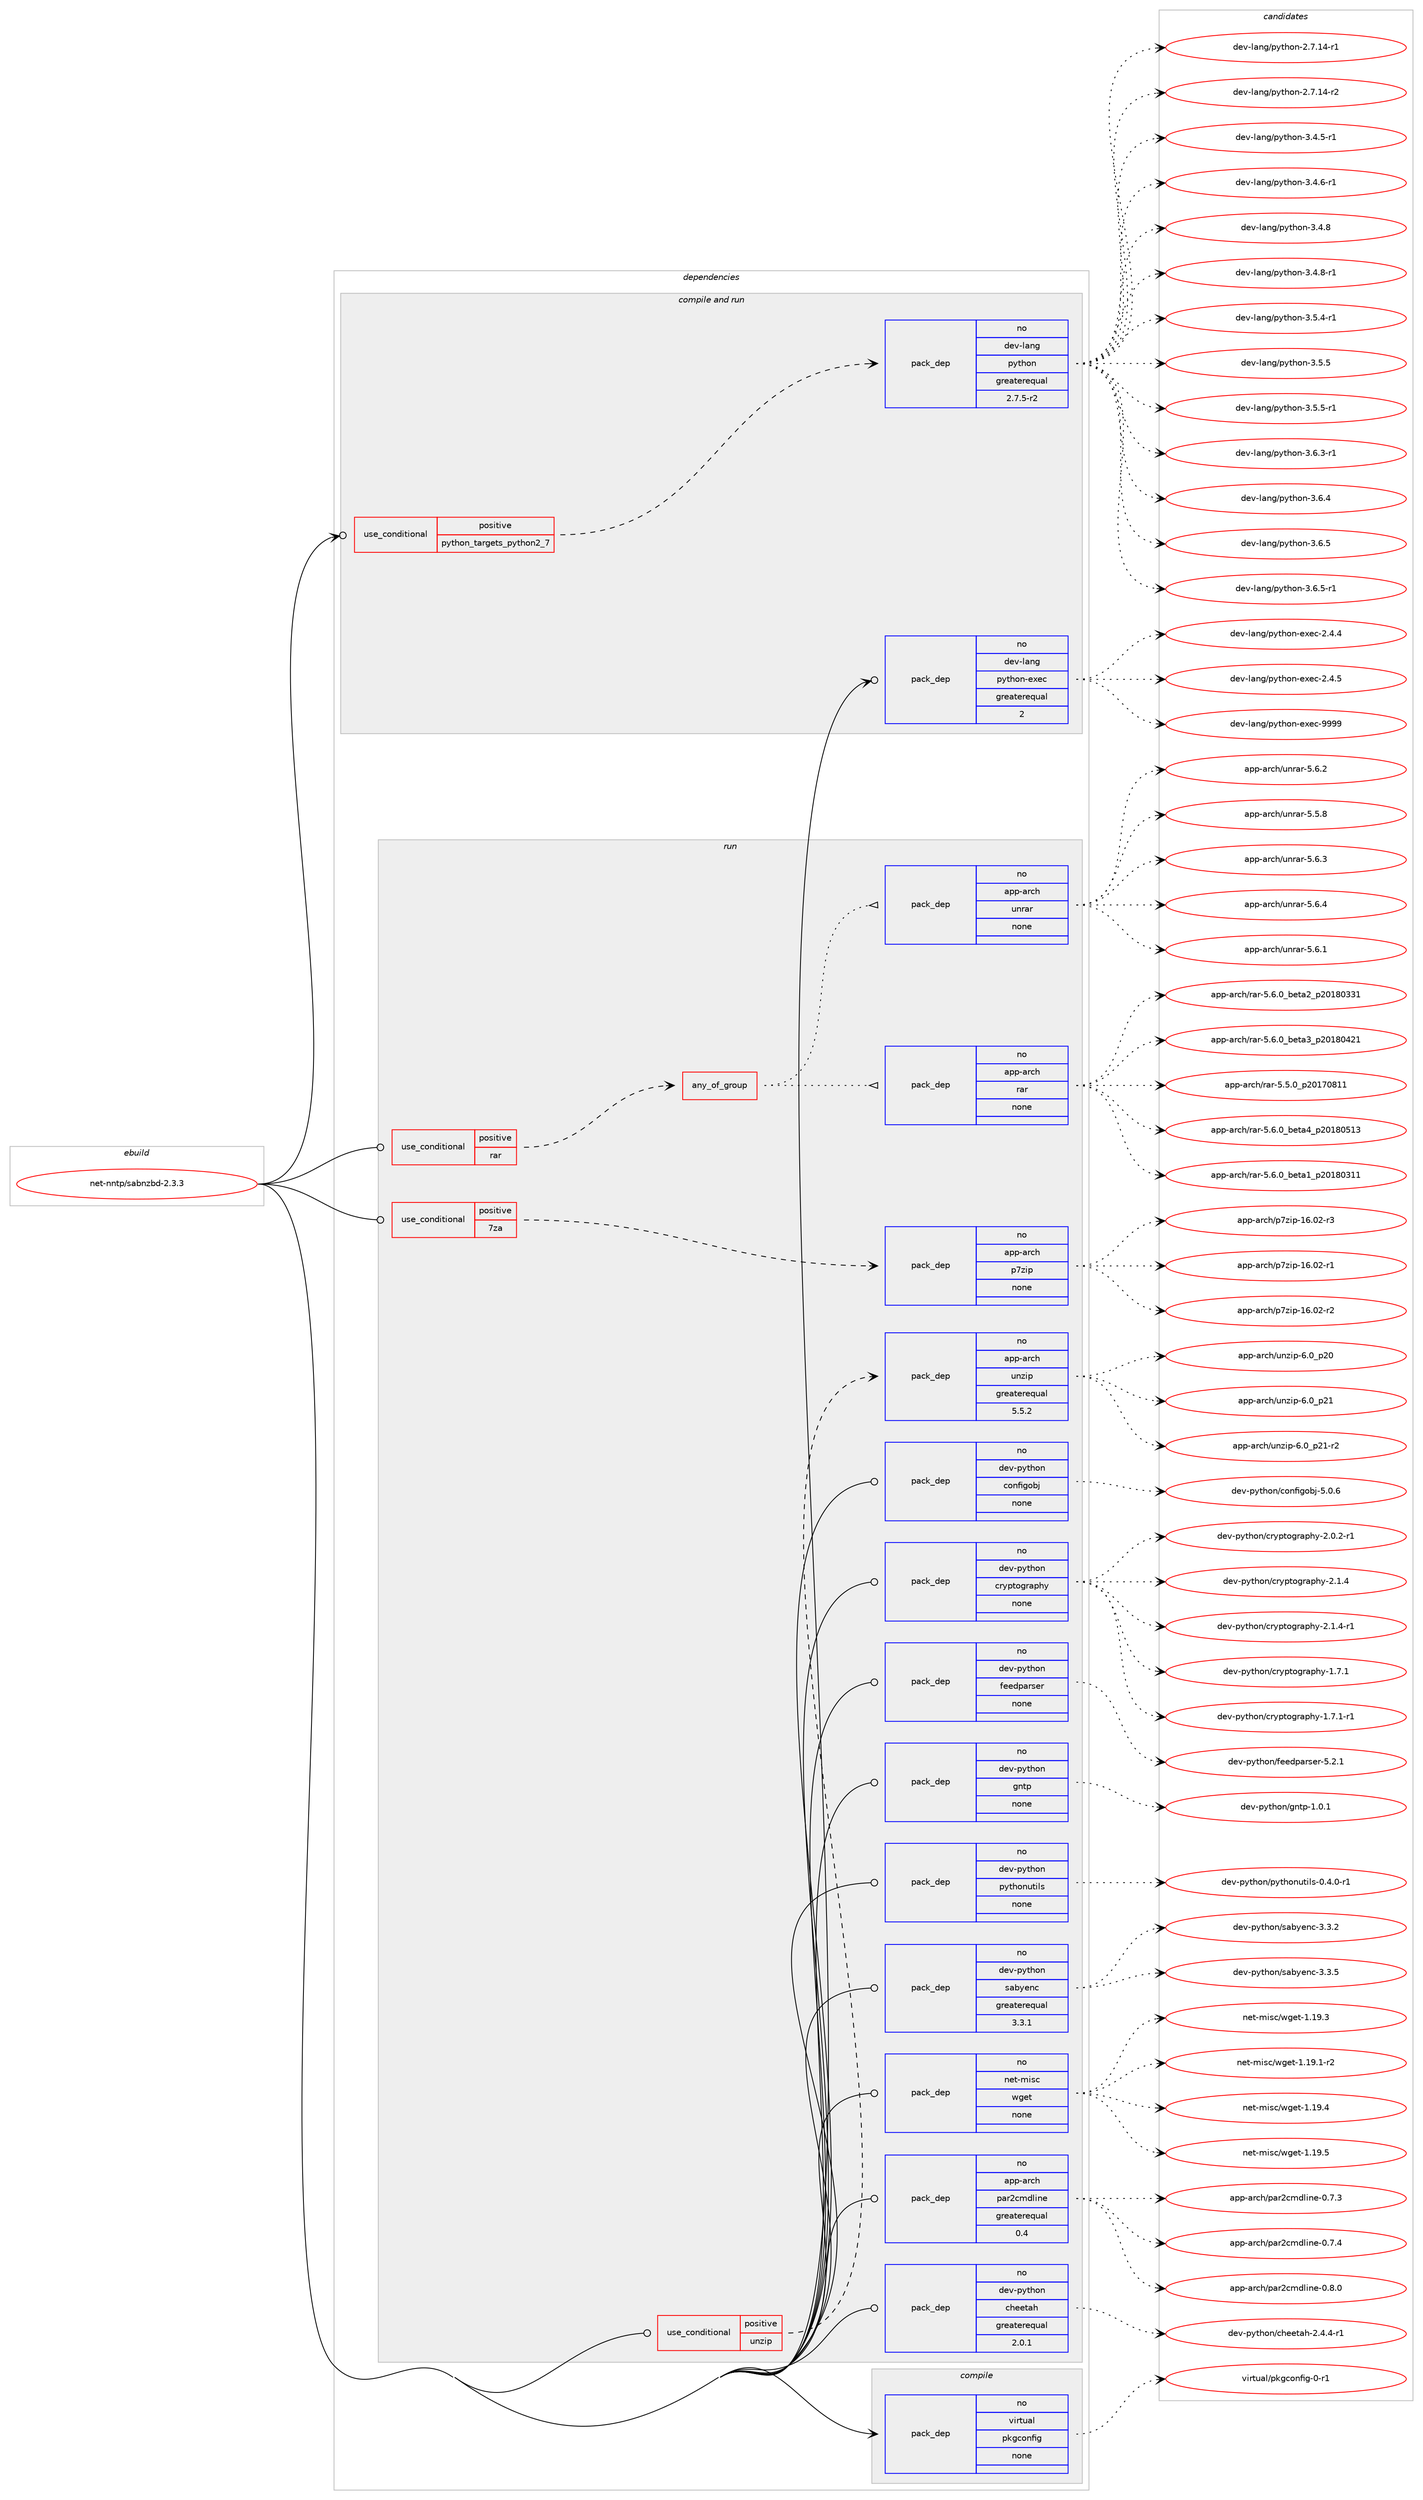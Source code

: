 digraph prolog {

# *************
# Graph options
# *************

newrank=true;
concentrate=true;
compound=true;
graph [rankdir=LR,fontname=Helvetica,fontsize=10,ranksep=1.5];#, ranksep=2.5, nodesep=0.2];
edge  [arrowhead=vee];
node  [fontname=Helvetica,fontsize=10];

# **********
# The ebuild
# **********

subgraph cluster_leftcol {
color=gray;
rank=same;
label=<<i>ebuild</i>>;
id [label="net-nntp/sabnzbd-2.3.3", color=red, width=4, href="../net-nntp/sabnzbd-2.3.3.svg"];
}

# ****************
# The dependencies
# ****************

subgraph cluster_midcol {
color=gray;
label=<<i>dependencies</i>>;
subgraph cluster_compile {
fillcolor="#eeeeee";
style=filled;
label=<<i>compile</i>>;
subgraph pack1452 {
dependency2156 [label=<<TABLE BORDER="0" CELLBORDER="1" CELLSPACING="0" CELLPADDING="4" WIDTH="220"><TR><TD ROWSPAN="6" CELLPADDING="30">pack_dep</TD></TR><TR><TD WIDTH="110">no</TD></TR><TR><TD>virtual</TD></TR><TR><TD>pkgconfig</TD></TR><TR><TD>none</TD></TR><TR><TD></TD></TR></TABLE>>, shape=none, color=blue];
}
id:e -> dependency2156:w [weight=20,style="solid",arrowhead="vee"];
}
subgraph cluster_compileandrun {
fillcolor="#eeeeee";
style=filled;
label=<<i>compile and run</i>>;
subgraph cond677 {
dependency2157 [label=<<TABLE BORDER="0" CELLBORDER="1" CELLSPACING="0" CELLPADDING="4"><TR><TD ROWSPAN="3" CELLPADDING="10">use_conditional</TD></TR><TR><TD>positive</TD></TR><TR><TD>python_targets_python2_7</TD></TR></TABLE>>, shape=none, color=red];
subgraph pack1453 {
dependency2158 [label=<<TABLE BORDER="0" CELLBORDER="1" CELLSPACING="0" CELLPADDING="4" WIDTH="220"><TR><TD ROWSPAN="6" CELLPADDING="30">pack_dep</TD></TR><TR><TD WIDTH="110">no</TD></TR><TR><TD>dev-lang</TD></TR><TR><TD>python</TD></TR><TR><TD>greaterequal</TD></TR><TR><TD>2.7.5-r2</TD></TR></TABLE>>, shape=none, color=blue];
}
dependency2157:e -> dependency2158:w [weight=20,style="dashed",arrowhead="vee"];
}
id:e -> dependency2157:w [weight=20,style="solid",arrowhead="odotvee"];
subgraph pack1454 {
dependency2159 [label=<<TABLE BORDER="0" CELLBORDER="1" CELLSPACING="0" CELLPADDING="4" WIDTH="220"><TR><TD ROWSPAN="6" CELLPADDING="30">pack_dep</TD></TR><TR><TD WIDTH="110">no</TD></TR><TR><TD>dev-lang</TD></TR><TR><TD>python-exec</TD></TR><TR><TD>greaterequal</TD></TR><TR><TD>2</TD></TR></TABLE>>, shape=none, color=blue];
}
id:e -> dependency2159:w [weight=20,style="solid",arrowhead="odotvee"];
}
subgraph cluster_run {
fillcolor="#eeeeee";
style=filled;
label=<<i>run</i>>;
subgraph cond678 {
dependency2160 [label=<<TABLE BORDER="0" CELLBORDER="1" CELLSPACING="0" CELLPADDING="4"><TR><TD ROWSPAN="3" CELLPADDING="10">use_conditional</TD></TR><TR><TD>positive</TD></TR><TR><TD>7za</TD></TR></TABLE>>, shape=none, color=red];
subgraph pack1455 {
dependency2161 [label=<<TABLE BORDER="0" CELLBORDER="1" CELLSPACING="0" CELLPADDING="4" WIDTH="220"><TR><TD ROWSPAN="6" CELLPADDING="30">pack_dep</TD></TR><TR><TD WIDTH="110">no</TD></TR><TR><TD>app-arch</TD></TR><TR><TD>p7zip</TD></TR><TR><TD>none</TD></TR><TR><TD></TD></TR></TABLE>>, shape=none, color=blue];
}
dependency2160:e -> dependency2161:w [weight=20,style="dashed",arrowhead="vee"];
}
id:e -> dependency2160:w [weight=20,style="solid",arrowhead="odot"];
subgraph cond679 {
dependency2162 [label=<<TABLE BORDER="0" CELLBORDER="1" CELLSPACING="0" CELLPADDING="4"><TR><TD ROWSPAN="3" CELLPADDING="10">use_conditional</TD></TR><TR><TD>positive</TD></TR><TR><TD>rar</TD></TR></TABLE>>, shape=none, color=red];
subgraph any29 {
dependency2163 [label=<<TABLE BORDER="0" CELLBORDER="1" CELLSPACING="0" CELLPADDING="4"><TR><TD CELLPADDING="10">any_of_group</TD></TR></TABLE>>, shape=none, color=red];subgraph pack1456 {
dependency2164 [label=<<TABLE BORDER="0" CELLBORDER="1" CELLSPACING="0" CELLPADDING="4" WIDTH="220"><TR><TD ROWSPAN="6" CELLPADDING="30">pack_dep</TD></TR><TR><TD WIDTH="110">no</TD></TR><TR><TD>app-arch</TD></TR><TR><TD>unrar</TD></TR><TR><TD>none</TD></TR><TR><TD></TD></TR></TABLE>>, shape=none, color=blue];
}
dependency2163:e -> dependency2164:w [weight=20,style="dotted",arrowhead="oinv"];
subgraph pack1457 {
dependency2165 [label=<<TABLE BORDER="0" CELLBORDER="1" CELLSPACING="0" CELLPADDING="4" WIDTH="220"><TR><TD ROWSPAN="6" CELLPADDING="30">pack_dep</TD></TR><TR><TD WIDTH="110">no</TD></TR><TR><TD>app-arch</TD></TR><TR><TD>rar</TD></TR><TR><TD>none</TD></TR><TR><TD></TD></TR></TABLE>>, shape=none, color=blue];
}
dependency2163:e -> dependency2165:w [weight=20,style="dotted",arrowhead="oinv"];
}
dependency2162:e -> dependency2163:w [weight=20,style="dashed",arrowhead="vee"];
}
id:e -> dependency2162:w [weight=20,style="solid",arrowhead="odot"];
subgraph cond680 {
dependency2166 [label=<<TABLE BORDER="0" CELLBORDER="1" CELLSPACING="0" CELLPADDING="4"><TR><TD ROWSPAN="3" CELLPADDING="10">use_conditional</TD></TR><TR><TD>positive</TD></TR><TR><TD>unzip</TD></TR></TABLE>>, shape=none, color=red];
subgraph pack1458 {
dependency2167 [label=<<TABLE BORDER="0" CELLBORDER="1" CELLSPACING="0" CELLPADDING="4" WIDTH="220"><TR><TD ROWSPAN="6" CELLPADDING="30">pack_dep</TD></TR><TR><TD WIDTH="110">no</TD></TR><TR><TD>app-arch</TD></TR><TR><TD>unzip</TD></TR><TR><TD>greaterequal</TD></TR><TR><TD>5.5.2</TD></TR></TABLE>>, shape=none, color=blue];
}
dependency2166:e -> dependency2167:w [weight=20,style="dashed",arrowhead="vee"];
}
id:e -> dependency2166:w [weight=20,style="solid",arrowhead="odot"];
subgraph pack1459 {
dependency2168 [label=<<TABLE BORDER="0" CELLBORDER="1" CELLSPACING="0" CELLPADDING="4" WIDTH="220"><TR><TD ROWSPAN="6" CELLPADDING="30">pack_dep</TD></TR><TR><TD WIDTH="110">no</TD></TR><TR><TD>app-arch</TD></TR><TR><TD>par2cmdline</TD></TR><TR><TD>greaterequal</TD></TR><TR><TD>0.4</TD></TR></TABLE>>, shape=none, color=blue];
}
id:e -> dependency2168:w [weight=20,style="solid",arrowhead="odot"];
subgraph pack1460 {
dependency2169 [label=<<TABLE BORDER="0" CELLBORDER="1" CELLSPACING="0" CELLPADDING="4" WIDTH="220"><TR><TD ROWSPAN="6" CELLPADDING="30">pack_dep</TD></TR><TR><TD WIDTH="110">no</TD></TR><TR><TD>dev-python</TD></TR><TR><TD>cheetah</TD></TR><TR><TD>greaterequal</TD></TR><TR><TD>2.0.1</TD></TR></TABLE>>, shape=none, color=blue];
}
id:e -> dependency2169:w [weight=20,style="solid",arrowhead="odot"];
subgraph pack1461 {
dependency2170 [label=<<TABLE BORDER="0" CELLBORDER="1" CELLSPACING="0" CELLPADDING="4" WIDTH="220"><TR><TD ROWSPAN="6" CELLPADDING="30">pack_dep</TD></TR><TR><TD WIDTH="110">no</TD></TR><TR><TD>dev-python</TD></TR><TR><TD>configobj</TD></TR><TR><TD>none</TD></TR><TR><TD></TD></TR></TABLE>>, shape=none, color=blue];
}
id:e -> dependency2170:w [weight=20,style="solid",arrowhead="odot"];
subgraph pack1462 {
dependency2171 [label=<<TABLE BORDER="0" CELLBORDER="1" CELLSPACING="0" CELLPADDING="4" WIDTH="220"><TR><TD ROWSPAN="6" CELLPADDING="30">pack_dep</TD></TR><TR><TD WIDTH="110">no</TD></TR><TR><TD>dev-python</TD></TR><TR><TD>cryptography</TD></TR><TR><TD>none</TD></TR><TR><TD></TD></TR></TABLE>>, shape=none, color=blue];
}
id:e -> dependency2171:w [weight=20,style="solid",arrowhead="odot"];
subgraph pack1463 {
dependency2172 [label=<<TABLE BORDER="0" CELLBORDER="1" CELLSPACING="0" CELLPADDING="4" WIDTH="220"><TR><TD ROWSPAN="6" CELLPADDING="30">pack_dep</TD></TR><TR><TD WIDTH="110">no</TD></TR><TR><TD>dev-python</TD></TR><TR><TD>feedparser</TD></TR><TR><TD>none</TD></TR><TR><TD></TD></TR></TABLE>>, shape=none, color=blue];
}
id:e -> dependency2172:w [weight=20,style="solid",arrowhead="odot"];
subgraph pack1464 {
dependency2173 [label=<<TABLE BORDER="0" CELLBORDER="1" CELLSPACING="0" CELLPADDING="4" WIDTH="220"><TR><TD ROWSPAN="6" CELLPADDING="30">pack_dep</TD></TR><TR><TD WIDTH="110">no</TD></TR><TR><TD>dev-python</TD></TR><TR><TD>gntp</TD></TR><TR><TD>none</TD></TR><TR><TD></TD></TR></TABLE>>, shape=none, color=blue];
}
id:e -> dependency2173:w [weight=20,style="solid",arrowhead="odot"];
subgraph pack1465 {
dependency2174 [label=<<TABLE BORDER="0" CELLBORDER="1" CELLSPACING="0" CELLPADDING="4" WIDTH="220"><TR><TD ROWSPAN="6" CELLPADDING="30">pack_dep</TD></TR><TR><TD WIDTH="110">no</TD></TR><TR><TD>dev-python</TD></TR><TR><TD>pythonutils</TD></TR><TR><TD>none</TD></TR><TR><TD></TD></TR></TABLE>>, shape=none, color=blue];
}
id:e -> dependency2174:w [weight=20,style="solid",arrowhead="odot"];
subgraph pack1466 {
dependency2175 [label=<<TABLE BORDER="0" CELLBORDER="1" CELLSPACING="0" CELLPADDING="4" WIDTH="220"><TR><TD ROWSPAN="6" CELLPADDING="30">pack_dep</TD></TR><TR><TD WIDTH="110">no</TD></TR><TR><TD>dev-python</TD></TR><TR><TD>sabyenc</TD></TR><TR><TD>greaterequal</TD></TR><TR><TD>3.3.1</TD></TR></TABLE>>, shape=none, color=blue];
}
id:e -> dependency2175:w [weight=20,style="solid",arrowhead="odot"];
subgraph pack1467 {
dependency2176 [label=<<TABLE BORDER="0" CELLBORDER="1" CELLSPACING="0" CELLPADDING="4" WIDTH="220"><TR><TD ROWSPAN="6" CELLPADDING="30">pack_dep</TD></TR><TR><TD WIDTH="110">no</TD></TR><TR><TD>net-misc</TD></TR><TR><TD>wget</TD></TR><TR><TD>none</TD></TR><TR><TD></TD></TR></TABLE>>, shape=none, color=blue];
}
id:e -> dependency2176:w [weight=20,style="solid",arrowhead="odot"];
}
}

# **************
# The candidates
# **************

subgraph cluster_choices {
rank=same;
color=gray;
label=<<i>candidates</i>>;

subgraph choice1452 {
color=black;
nodesep=1;
choice11810511411611797108471121071039911111010210510345484511449 [label="virtual/pkgconfig-0-r1", color=red, width=4,href="../virtual/pkgconfig-0-r1.svg"];
dependency2156:e -> choice11810511411611797108471121071039911111010210510345484511449:w [style=dotted,weight="100"];
}
subgraph choice1453 {
color=black;
nodesep=1;
choice100101118451089711010347112121116104111110455046554649524511449 [label="dev-lang/python-2.7.14-r1", color=red, width=4,href="../dev-lang/python-2.7.14-r1.svg"];
choice100101118451089711010347112121116104111110455046554649524511450 [label="dev-lang/python-2.7.14-r2", color=red, width=4,href="../dev-lang/python-2.7.14-r2.svg"];
choice1001011184510897110103471121211161041111104551465246534511449 [label="dev-lang/python-3.4.5-r1", color=red, width=4,href="../dev-lang/python-3.4.5-r1.svg"];
choice1001011184510897110103471121211161041111104551465246544511449 [label="dev-lang/python-3.4.6-r1", color=red, width=4,href="../dev-lang/python-3.4.6-r1.svg"];
choice100101118451089711010347112121116104111110455146524656 [label="dev-lang/python-3.4.8", color=red, width=4,href="../dev-lang/python-3.4.8.svg"];
choice1001011184510897110103471121211161041111104551465246564511449 [label="dev-lang/python-3.4.8-r1", color=red, width=4,href="../dev-lang/python-3.4.8-r1.svg"];
choice1001011184510897110103471121211161041111104551465346524511449 [label="dev-lang/python-3.5.4-r1", color=red, width=4,href="../dev-lang/python-3.5.4-r1.svg"];
choice100101118451089711010347112121116104111110455146534653 [label="dev-lang/python-3.5.5", color=red, width=4,href="../dev-lang/python-3.5.5.svg"];
choice1001011184510897110103471121211161041111104551465346534511449 [label="dev-lang/python-3.5.5-r1", color=red, width=4,href="../dev-lang/python-3.5.5-r1.svg"];
choice1001011184510897110103471121211161041111104551465446514511449 [label="dev-lang/python-3.6.3-r1", color=red, width=4,href="../dev-lang/python-3.6.3-r1.svg"];
choice100101118451089711010347112121116104111110455146544652 [label="dev-lang/python-3.6.4", color=red, width=4,href="../dev-lang/python-3.6.4.svg"];
choice100101118451089711010347112121116104111110455146544653 [label="dev-lang/python-3.6.5", color=red, width=4,href="../dev-lang/python-3.6.5.svg"];
choice1001011184510897110103471121211161041111104551465446534511449 [label="dev-lang/python-3.6.5-r1", color=red, width=4,href="../dev-lang/python-3.6.5-r1.svg"];
dependency2158:e -> choice100101118451089711010347112121116104111110455046554649524511449:w [style=dotted,weight="100"];
dependency2158:e -> choice100101118451089711010347112121116104111110455046554649524511450:w [style=dotted,weight="100"];
dependency2158:e -> choice1001011184510897110103471121211161041111104551465246534511449:w [style=dotted,weight="100"];
dependency2158:e -> choice1001011184510897110103471121211161041111104551465246544511449:w [style=dotted,weight="100"];
dependency2158:e -> choice100101118451089711010347112121116104111110455146524656:w [style=dotted,weight="100"];
dependency2158:e -> choice1001011184510897110103471121211161041111104551465246564511449:w [style=dotted,weight="100"];
dependency2158:e -> choice1001011184510897110103471121211161041111104551465346524511449:w [style=dotted,weight="100"];
dependency2158:e -> choice100101118451089711010347112121116104111110455146534653:w [style=dotted,weight="100"];
dependency2158:e -> choice1001011184510897110103471121211161041111104551465346534511449:w [style=dotted,weight="100"];
dependency2158:e -> choice1001011184510897110103471121211161041111104551465446514511449:w [style=dotted,weight="100"];
dependency2158:e -> choice100101118451089711010347112121116104111110455146544652:w [style=dotted,weight="100"];
dependency2158:e -> choice100101118451089711010347112121116104111110455146544653:w [style=dotted,weight="100"];
dependency2158:e -> choice1001011184510897110103471121211161041111104551465446534511449:w [style=dotted,weight="100"];
}
subgraph choice1454 {
color=black;
nodesep=1;
choice1001011184510897110103471121211161041111104510112010199455046524652 [label="dev-lang/python-exec-2.4.4", color=red, width=4,href="../dev-lang/python-exec-2.4.4.svg"];
choice1001011184510897110103471121211161041111104510112010199455046524653 [label="dev-lang/python-exec-2.4.5", color=red, width=4,href="../dev-lang/python-exec-2.4.5.svg"];
choice10010111845108971101034711212111610411111045101120101994557575757 [label="dev-lang/python-exec-9999", color=red, width=4,href="../dev-lang/python-exec-9999.svg"];
dependency2159:e -> choice1001011184510897110103471121211161041111104510112010199455046524652:w [style=dotted,weight="100"];
dependency2159:e -> choice1001011184510897110103471121211161041111104510112010199455046524653:w [style=dotted,weight="100"];
dependency2159:e -> choice10010111845108971101034711212111610411111045101120101994557575757:w [style=dotted,weight="100"];
}
subgraph choice1455 {
color=black;
nodesep=1;
choice9711211245971149910447112551221051124549544648504511449 [label="app-arch/p7zip-16.02-r1", color=red, width=4,href="../app-arch/p7zip-16.02-r1.svg"];
choice9711211245971149910447112551221051124549544648504511450 [label="app-arch/p7zip-16.02-r2", color=red, width=4,href="../app-arch/p7zip-16.02-r2.svg"];
choice9711211245971149910447112551221051124549544648504511451 [label="app-arch/p7zip-16.02-r3", color=red, width=4,href="../app-arch/p7zip-16.02-r3.svg"];
dependency2161:e -> choice9711211245971149910447112551221051124549544648504511449:w [style=dotted,weight="100"];
dependency2161:e -> choice9711211245971149910447112551221051124549544648504511450:w [style=dotted,weight="100"];
dependency2161:e -> choice9711211245971149910447112551221051124549544648504511451:w [style=dotted,weight="100"];
}
subgraph choice1456 {
color=black;
nodesep=1;
choice971121124597114991044711711011497114455346544649 [label="app-arch/unrar-5.6.1", color=red, width=4,href="../app-arch/unrar-5.6.1.svg"];
choice971121124597114991044711711011497114455346544650 [label="app-arch/unrar-5.6.2", color=red, width=4,href="../app-arch/unrar-5.6.2.svg"];
choice971121124597114991044711711011497114455346534656 [label="app-arch/unrar-5.5.8", color=red, width=4,href="../app-arch/unrar-5.5.8.svg"];
choice971121124597114991044711711011497114455346544651 [label="app-arch/unrar-5.6.3", color=red, width=4,href="../app-arch/unrar-5.6.3.svg"];
choice971121124597114991044711711011497114455346544652 [label="app-arch/unrar-5.6.4", color=red, width=4,href="../app-arch/unrar-5.6.4.svg"];
dependency2164:e -> choice971121124597114991044711711011497114455346544649:w [style=dotted,weight="100"];
dependency2164:e -> choice971121124597114991044711711011497114455346544650:w [style=dotted,weight="100"];
dependency2164:e -> choice971121124597114991044711711011497114455346534656:w [style=dotted,weight="100"];
dependency2164:e -> choice971121124597114991044711711011497114455346544651:w [style=dotted,weight="100"];
dependency2164:e -> choice971121124597114991044711711011497114455346544652:w [style=dotted,weight="100"];
}
subgraph choice1457 {
color=black;
nodesep=1;
choice97112112459711499104471149711445534654464895981011169749951125048495648514949 [label="app-arch/rar-5.6.0_beta1_p20180311", color=red, width=4,href="../app-arch/rar-5.6.0_beta1_p20180311.svg"];
choice97112112459711499104471149711445534654464895981011169750951125048495648515149 [label="app-arch/rar-5.6.0_beta2_p20180331", color=red, width=4,href="../app-arch/rar-5.6.0_beta2_p20180331.svg"];
choice97112112459711499104471149711445534654464895981011169751951125048495648525049 [label="app-arch/rar-5.6.0_beta3_p20180421", color=red, width=4,href="../app-arch/rar-5.6.0_beta3_p20180421.svg"];
choice971121124597114991044711497114455346534648951125048495548564949 [label="app-arch/rar-5.5.0_p20170811", color=red, width=4,href="../app-arch/rar-5.5.0_p20170811.svg"];
choice97112112459711499104471149711445534654464895981011169752951125048495648534951 [label="app-arch/rar-5.6.0_beta4_p20180513", color=red, width=4,href="../app-arch/rar-5.6.0_beta4_p20180513.svg"];
dependency2165:e -> choice97112112459711499104471149711445534654464895981011169749951125048495648514949:w [style=dotted,weight="100"];
dependency2165:e -> choice97112112459711499104471149711445534654464895981011169750951125048495648515149:w [style=dotted,weight="100"];
dependency2165:e -> choice97112112459711499104471149711445534654464895981011169751951125048495648525049:w [style=dotted,weight="100"];
dependency2165:e -> choice971121124597114991044711497114455346534648951125048495548564949:w [style=dotted,weight="100"];
dependency2165:e -> choice97112112459711499104471149711445534654464895981011169752951125048495648534951:w [style=dotted,weight="100"];
}
subgraph choice1458 {
color=black;
nodesep=1;
choice971121124597114991044711711012210511245544648951125048 [label="app-arch/unzip-6.0_p20", color=red, width=4,href="../app-arch/unzip-6.0_p20.svg"];
choice971121124597114991044711711012210511245544648951125049 [label="app-arch/unzip-6.0_p21", color=red, width=4,href="../app-arch/unzip-6.0_p21.svg"];
choice9711211245971149910447117110122105112455446489511250494511450 [label="app-arch/unzip-6.0_p21-r2", color=red, width=4,href="../app-arch/unzip-6.0_p21-r2.svg"];
dependency2167:e -> choice971121124597114991044711711012210511245544648951125048:w [style=dotted,weight="100"];
dependency2167:e -> choice971121124597114991044711711012210511245544648951125049:w [style=dotted,weight="100"];
dependency2167:e -> choice9711211245971149910447117110122105112455446489511250494511450:w [style=dotted,weight="100"];
}
subgraph choice1459 {
color=black;
nodesep=1;
choice9711211245971149910447112971145099109100108105110101454846554651 [label="app-arch/par2cmdline-0.7.3", color=red, width=4,href="../app-arch/par2cmdline-0.7.3.svg"];
choice9711211245971149910447112971145099109100108105110101454846554652 [label="app-arch/par2cmdline-0.7.4", color=red, width=4,href="../app-arch/par2cmdline-0.7.4.svg"];
choice9711211245971149910447112971145099109100108105110101454846564648 [label="app-arch/par2cmdline-0.8.0", color=red, width=4,href="../app-arch/par2cmdline-0.8.0.svg"];
dependency2168:e -> choice9711211245971149910447112971145099109100108105110101454846554651:w [style=dotted,weight="100"];
dependency2168:e -> choice9711211245971149910447112971145099109100108105110101454846554652:w [style=dotted,weight="100"];
dependency2168:e -> choice9711211245971149910447112971145099109100108105110101454846564648:w [style=dotted,weight="100"];
}
subgraph choice1460 {
color=black;
nodesep=1;
choice100101118451121211161041111104799104101101116971044550465246524511449 [label="dev-python/cheetah-2.4.4-r1", color=red, width=4,href="../dev-python/cheetah-2.4.4-r1.svg"];
dependency2169:e -> choice100101118451121211161041111104799104101101116971044550465246524511449:w [style=dotted,weight="100"];
}
subgraph choice1461 {
color=black;
nodesep=1;
choice10010111845112121116104111110479911111010210510311198106455346484654 [label="dev-python/configobj-5.0.6", color=red, width=4,href="../dev-python/configobj-5.0.6.svg"];
dependency2170:e -> choice10010111845112121116104111110479911111010210510311198106455346484654:w [style=dotted,weight="100"];
}
subgraph choice1462 {
color=black;
nodesep=1;
choice10010111845112121116104111110479911412111211611110311497112104121454946554649 [label="dev-python/cryptography-1.7.1", color=red, width=4,href="../dev-python/cryptography-1.7.1.svg"];
choice100101118451121211161041111104799114121112116111103114971121041214549465546494511449 [label="dev-python/cryptography-1.7.1-r1", color=red, width=4,href="../dev-python/cryptography-1.7.1-r1.svg"];
choice100101118451121211161041111104799114121112116111103114971121041214550464846504511449 [label="dev-python/cryptography-2.0.2-r1", color=red, width=4,href="../dev-python/cryptography-2.0.2-r1.svg"];
choice10010111845112121116104111110479911412111211611110311497112104121455046494652 [label="dev-python/cryptography-2.1.4", color=red, width=4,href="../dev-python/cryptography-2.1.4.svg"];
choice100101118451121211161041111104799114121112116111103114971121041214550464946524511449 [label="dev-python/cryptography-2.1.4-r1", color=red, width=4,href="../dev-python/cryptography-2.1.4-r1.svg"];
dependency2171:e -> choice10010111845112121116104111110479911412111211611110311497112104121454946554649:w [style=dotted,weight="100"];
dependency2171:e -> choice100101118451121211161041111104799114121112116111103114971121041214549465546494511449:w [style=dotted,weight="100"];
dependency2171:e -> choice100101118451121211161041111104799114121112116111103114971121041214550464846504511449:w [style=dotted,weight="100"];
dependency2171:e -> choice10010111845112121116104111110479911412111211611110311497112104121455046494652:w [style=dotted,weight="100"];
dependency2171:e -> choice100101118451121211161041111104799114121112116111103114971121041214550464946524511449:w [style=dotted,weight="100"];
}
subgraph choice1463 {
color=black;
nodesep=1;
choice100101118451121211161041111104710210110110011297114115101114455346504649 [label="dev-python/feedparser-5.2.1", color=red, width=4,href="../dev-python/feedparser-5.2.1.svg"];
dependency2172:e -> choice100101118451121211161041111104710210110110011297114115101114455346504649:w [style=dotted,weight="100"];
}
subgraph choice1464 {
color=black;
nodesep=1;
choice1001011184511212111610411111047103110116112454946484649 [label="dev-python/gntp-1.0.1", color=red, width=4,href="../dev-python/gntp-1.0.1.svg"];
dependency2173:e -> choice1001011184511212111610411111047103110116112454946484649:w [style=dotted,weight="100"];
}
subgraph choice1465 {
color=black;
nodesep=1;
choice10010111845112121116104111110471121211161041111101171161051081154548465246484511449 [label="dev-python/pythonutils-0.4.0-r1", color=red, width=4,href="../dev-python/pythonutils-0.4.0-r1.svg"];
dependency2174:e -> choice10010111845112121116104111110471121211161041111101171161051081154548465246484511449:w [style=dotted,weight="100"];
}
subgraph choice1466 {
color=black;
nodesep=1;
choice1001011184511212111610411111047115979812110111099455146514650 [label="dev-python/sabyenc-3.3.2", color=red, width=4,href="../dev-python/sabyenc-3.3.2.svg"];
choice1001011184511212111610411111047115979812110111099455146514653 [label="dev-python/sabyenc-3.3.5", color=red, width=4,href="../dev-python/sabyenc-3.3.5.svg"];
dependency2175:e -> choice1001011184511212111610411111047115979812110111099455146514650:w [style=dotted,weight="100"];
dependency2175:e -> choice1001011184511212111610411111047115979812110111099455146514653:w [style=dotted,weight="100"];
}
subgraph choice1467 {
color=black;
nodesep=1;
choice11010111645109105115994711910310111645494649574651 [label="net-misc/wget-1.19.3", color=red, width=4,href="../net-misc/wget-1.19.3.svg"];
choice110101116451091051159947119103101116454946495746494511450 [label="net-misc/wget-1.19.1-r2", color=red, width=4,href="../net-misc/wget-1.19.1-r2.svg"];
choice11010111645109105115994711910310111645494649574652 [label="net-misc/wget-1.19.4", color=red, width=4,href="../net-misc/wget-1.19.4.svg"];
choice11010111645109105115994711910310111645494649574653 [label="net-misc/wget-1.19.5", color=red, width=4,href="../net-misc/wget-1.19.5.svg"];
dependency2176:e -> choice11010111645109105115994711910310111645494649574651:w [style=dotted,weight="100"];
dependency2176:e -> choice110101116451091051159947119103101116454946495746494511450:w [style=dotted,weight="100"];
dependency2176:e -> choice11010111645109105115994711910310111645494649574652:w [style=dotted,weight="100"];
dependency2176:e -> choice11010111645109105115994711910310111645494649574653:w [style=dotted,weight="100"];
}
}

}
